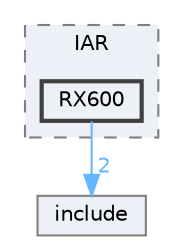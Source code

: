 digraph "D:/Projects/Raspberrypi_pico/pico_freertos_final/freertos_pico2/pico_freertos/FreeRTOS-Kernel/portable/IAR/RX600"
{
 // LATEX_PDF_SIZE
  bgcolor="transparent";
  edge [fontname=Helvetica,fontsize=10,labelfontname=Helvetica,labelfontsize=10];
  node [fontname=Helvetica,fontsize=10,shape=box,height=0.2,width=0.4];
  compound=true
  subgraph clusterdir_851539efac741596f3f7b2413a3fb940 {
    graph [ bgcolor="#edf0f7", pencolor="grey50", label="IAR", fontname=Helvetica,fontsize=10 style="filled,dashed", URL="dir_851539efac741596f3f7b2413a3fb940.html",tooltip=""]
  dir_f6619ae1d20d086071468fbd484ed062 [label="RX600", fillcolor="#edf0f7", color="grey25", style="filled,bold", URL="dir_f6619ae1d20d086071468fbd484ed062.html",tooltip=""];
  }
  dir_c69ece34c3f150cb2c6f1098178b172a [label="include", fillcolor="#edf0f7", color="grey50", style="filled", URL="dir_c69ece34c3f150cb2c6f1098178b172a.html",tooltip=""];
  dir_f6619ae1d20d086071468fbd484ed062->dir_c69ece34c3f150cb2c6f1098178b172a [headlabel="2", labeldistance=1.5 headhref="dir_000213_000125.html" href="dir_000213_000125.html" color="steelblue1" fontcolor="steelblue1"];
}

